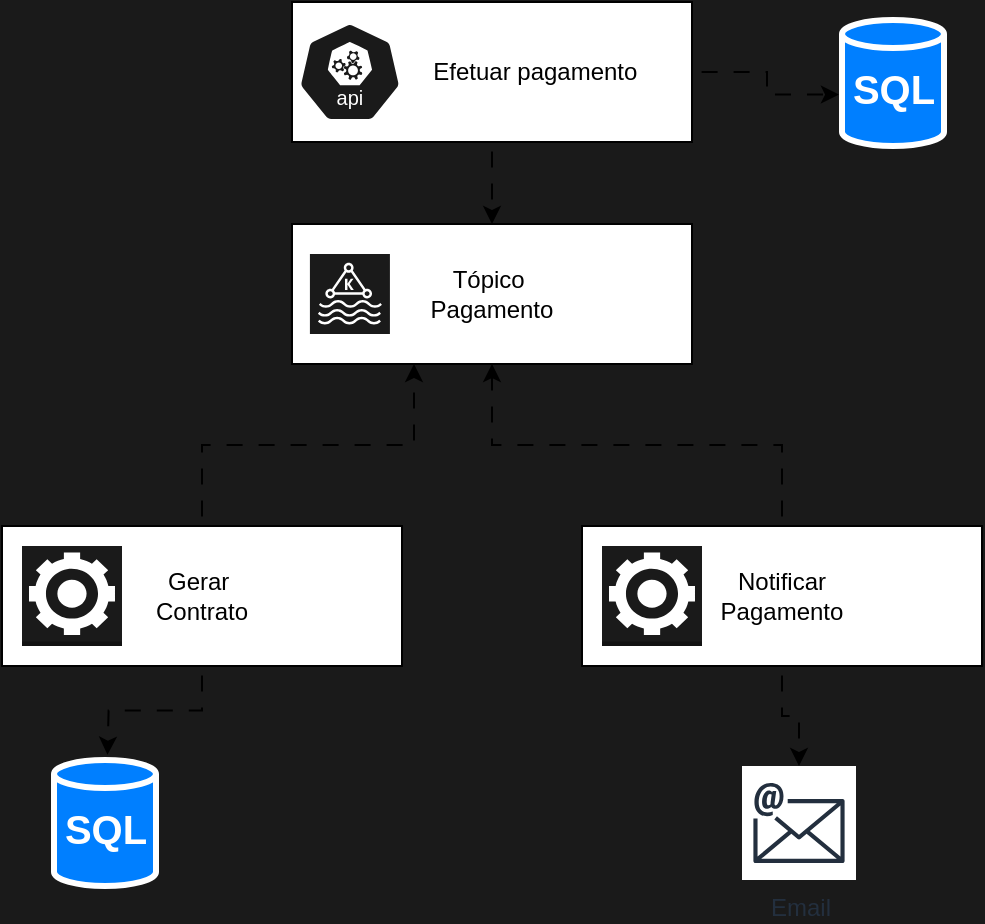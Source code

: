 <mxfile version="26.2.14">
  <diagram name="Página-1" id="SAZ3PyA_UbpgVHjmQ9m2">
    <mxGraphModel dx="802" dy="486" grid="0" gridSize="10" guides="1" tooltips="1" connect="1" arrows="1" fold="1" page="1" pageScale="1" pageWidth="827" pageHeight="1169" background="#1A1A1A" math="0" shadow="0">
      <root>
        <mxCell id="0" />
        <mxCell id="1" parent="0" />
        <mxCell id="jZbSrkcyQa67GuuQDNa2-19" style="edgeStyle=orthogonalEdgeStyle;rounded=0;orthogonalLoop=1;jettySize=auto;html=1;entryX=0.5;entryY=0;entryDx=0;entryDy=0;flowAnimation=1;" parent="1" source="jZbSrkcyQa67GuuQDNa2-1" target="jZbSrkcyQa67GuuQDNa2-13" edge="1">
          <mxGeometry relative="1" as="geometry" />
        </mxCell>
        <mxCell id="jZbSrkcyQa67GuuQDNa2-1" value="&amp;nbsp; &amp;nbsp; &amp;nbsp; &amp;nbsp; &amp;nbsp; &amp;nbsp; &amp;nbsp;Efetuar pagamento" style="rounded=0;whiteSpace=wrap;html=1;" parent="1" vertex="1">
          <mxGeometry x="205" y="48" width="200" height="70" as="geometry" />
        </mxCell>
        <mxCell id="jZbSrkcyQa67GuuQDNa2-6" value="SQL" style="shape=cylinder3;whiteSpace=wrap;html=1;boundedLbl=1;backgroundOutline=1;size=7;fillColor=#007FFF;gradientColor=none;strokeWidth=3;strokeColor=#FFFFFF;shadow=0;textShadow=0;fontStyle=1;fontSize=20;fontColor=#FFFFFF;labelBorderColor=none;labelBackgroundColor=none;spacing=4;spacingLeft=1;spacingBottom=7;" parent="1" vertex="1">
          <mxGeometry x="480" y="57" width="51" height="63" as="geometry" />
        </mxCell>
        <mxCell id="jZbSrkcyQa67GuuQDNa2-7" style="edgeStyle=orthogonalEdgeStyle;rounded=0;orthogonalLoop=1;jettySize=auto;html=1;entryX=-0.03;entryY=0.592;entryDx=0;entryDy=0;entryPerimeter=0;flowAnimation=1;" parent="1" source="jZbSrkcyQa67GuuQDNa2-1" target="jZbSrkcyQa67GuuQDNa2-6" edge="1">
          <mxGeometry relative="1" as="geometry" />
        </mxCell>
        <mxCell id="jZbSrkcyQa67GuuQDNa2-12" value="" style="aspect=fixed;sketch=0;html=1;dashed=0;whitespace=wrap;verticalLabelPosition=bottom;verticalAlign=top;fillColor=#1A1A1A;strokeColor=#ffffff;points=[[0.005,0.63,0],[0.1,0.2,0],[0.9,0.2,0],[0.5,0,0],[0.995,0.63,0],[0.72,0.99,0],[0.5,1,0],[0.28,0.99,0]];shape=mxgraph.kubernetes.icon2;kubernetesLabel=1;prIcon=api;labelBackgroundColor=#1A1A1A;" parent="1" vertex="1">
          <mxGeometry x="207.92" y="58" width="52.08" height="50" as="geometry" />
        </mxCell>
        <mxCell id="jZbSrkcyQa67GuuQDNa2-13" value="Tópico&amp;nbsp;&lt;div&gt;Pagamento&lt;/div&gt;" style="rounded=0;whiteSpace=wrap;html=1;" parent="1" vertex="1">
          <mxGeometry x="205" y="159" width="200" height="70" as="geometry" />
        </mxCell>
        <mxCell id="jZbSrkcyQa67GuuQDNa2-14" value="Gerar&amp;nbsp;&lt;div&gt;Contrato&lt;/div&gt;" style="rounded=0;whiteSpace=wrap;html=1;" parent="1" vertex="1">
          <mxGeometry x="60" y="310" width="200" height="70" as="geometry" />
        </mxCell>
        <mxCell id="jZbSrkcyQa67GuuQDNa2-22" style="edgeStyle=orthogonalEdgeStyle;rounded=0;orthogonalLoop=1;jettySize=auto;html=1;flowAnimation=1;" parent="1" source="jZbSrkcyQa67GuuQDNa2-15" target="jZbSrkcyQa67GuuQDNa2-21" edge="1">
          <mxGeometry relative="1" as="geometry" />
        </mxCell>
        <mxCell id="jZbSrkcyQa67GuuQDNa2-26" style="edgeStyle=orthogonalEdgeStyle;rounded=0;orthogonalLoop=1;jettySize=auto;html=1;flowAnimation=1;" parent="1" source="jZbSrkcyQa67GuuQDNa2-15" target="jZbSrkcyQa67GuuQDNa2-13" edge="1">
          <mxGeometry relative="1" as="geometry" />
        </mxCell>
        <mxCell id="jZbSrkcyQa67GuuQDNa2-15" value="Notificar&lt;div&gt;Pagamento&lt;/div&gt;" style="rounded=0;whiteSpace=wrap;html=1;" parent="1" vertex="1">
          <mxGeometry x="350" y="310" width="200" height="70" as="geometry" />
        </mxCell>
        <mxCell id="jZbSrkcyQa67GuuQDNa2-17" style="edgeStyle=orthogonalEdgeStyle;rounded=0;orthogonalLoop=1;jettySize=auto;html=1;entryX=0.855;entryY=0;entryDx=0;entryDy=4.35;entryPerimeter=0;flowAnimation=1;" parent="1" source="jZbSrkcyQa67GuuQDNa2-14" edge="1">
          <mxGeometry relative="1" as="geometry">
            <mxPoint x="112.75" y="424.35" as="targetPoint" />
          </mxGeometry>
        </mxCell>
        <mxCell id="jZbSrkcyQa67GuuQDNa2-18" value="" style="sketch=0;points=[[0,0,0],[0.25,0,0],[0.5,0,0],[0.75,0,0],[1,0,0],[0,1,0],[0.25,1,0],[0.5,1,0],[0.75,1,0],[1,1,0],[0,0.25,0],[0,0.5,0],[0,0.75,0],[1,0.25,0],[1,0.5,0],[1,0.75,0]];outlineConnect=0;fontColor=#232F3E;fillColor=#1A1A1A;strokeColor=#ffffff;dashed=0;verticalLabelPosition=bottom;verticalAlign=top;align=center;html=1;fontSize=12;fontStyle=0;aspect=fixed;shape=mxgraph.aws4.resourceIcon;resIcon=mxgraph.aws4.managed_streaming_for_kafka;" parent="1" vertex="1">
          <mxGeometry x="213.96" y="174" width="40" height="40" as="geometry" />
        </mxCell>
        <mxCell id="jZbSrkcyQa67GuuQDNa2-21" value="Email" style="sketch=0;outlineConnect=0;fontColor=#232F3E;gradientColor=none;strokeColor=#232F3E;fillColor=#ffffff;dashed=0;verticalLabelPosition=bottom;verticalAlign=top;align=center;html=1;fontSize=12;fontStyle=0;aspect=fixed;shape=mxgraph.aws4.resourceIcon;resIcon=mxgraph.aws4.email;" parent="1" vertex="1">
          <mxGeometry x="430" y="430" width="57" height="57" as="geometry" />
        </mxCell>
        <mxCell id="jZbSrkcyQa67GuuQDNa2-27" style="edgeStyle=orthogonalEdgeStyle;rounded=0;orthogonalLoop=1;jettySize=auto;html=1;entryX=0.305;entryY=1;entryDx=0;entryDy=0;entryPerimeter=0;flowAnimation=1;" parent="1" source="jZbSrkcyQa67GuuQDNa2-14" target="jZbSrkcyQa67GuuQDNa2-13" edge="1">
          <mxGeometry relative="1" as="geometry" />
        </mxCell>
        <mxCell id="5ie9zzluOuPZTZ6bMeVD-2" value="" style="outlineConnect=0;dashed=0;verticalLabelPosition=bottom;verticalAlign=top;align=center;html=1;shape=mxgraph.aws3.worker;fillColor=#1A1A1A;gradientColor=none;" vertex="1" parent="1">
          <mxGeometry x="70" y="320" width="50" height="50" as="geometry" />
        </mxCell>
        <mxCell id="5ie9zzluOuPZTZ6bMeVD-4" value="" style="outlineConnect=0;dashed=0;verticalLabelPosition=bottom;verticalAlign=top;align=center;html=1;shape=mxgraph.aws3.worker;fillColor=#1A1A1A;gradientColor=none;" vertex="1" parent="1">
          <mxGeometry x="360" y="320" width="50" height="50" as="geometry" />
        </mxCell>
        <mxCell id="5ie9zzluOuPZTZ6bMeVD-6" value="SQL" style="shape=cylinder3;whiteSpace=wrap;html=1;boundedLbl=1;backgroundOutline=1;size=7;fillColor=#007FFF;gradientColor=none;strokeWidth=3;strokeColor=#FFFFFF;shadow=0;textShadow=0;fontStyle=1;fontSize=20;fontColor=#FFFFFF;labelBorderColor=none;labelBackgroundColor=none;spacing=4;spacingLeft=1;spacingBottom=7;" vertex="1" parent="1">
          <mxGeometry x="86" y="427" width="51" height="63" as="geometry" />
        </mxCell>
      </root>
    </mxGraphModel>
  </diagram>
</mxfile>
